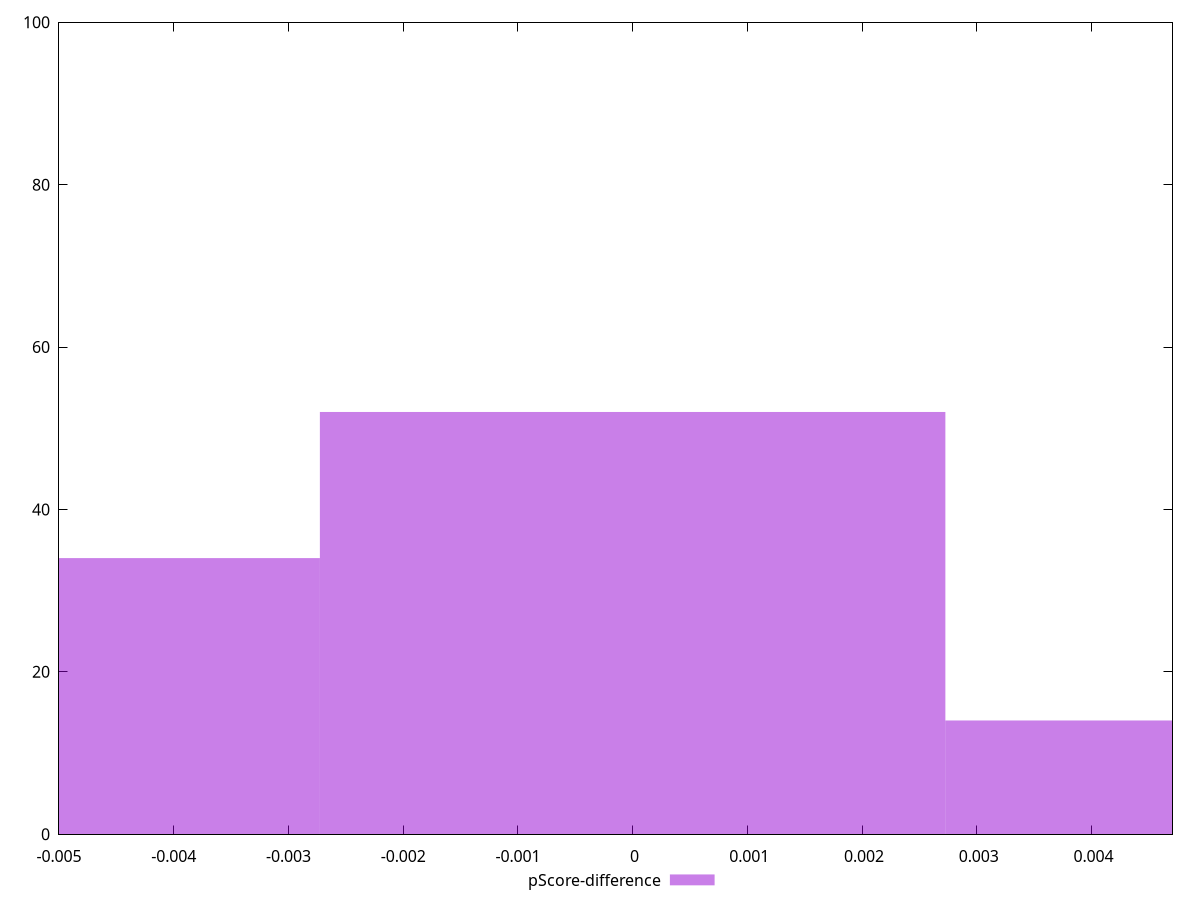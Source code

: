 reset

$pScoreDifference <<EOF
-0.005452127915718355 34
0 52
0.005452127915718355 14
EOF

set key outside below
set boxwidth 0.005452127915718355
set xrange [-0.0050000000000000044:0.004705882352941171]
set yrange [0:100]
set trange [0:100]
set style fill transparent solid 0.5 noborder
set terminal svg size 640, 490 enhanced background rgb 'white'
set output "reprap/offscreen-images/samples/pages+cached+noexternal+nomedia/pScore-difference/histogram.svg"

plot $pScoreDifference title "pScore-difference" with boxes

reset
